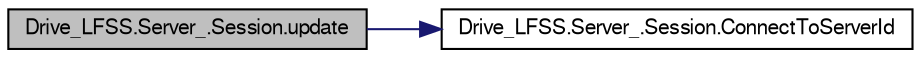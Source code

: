 digraph G
{
  bgcolor="transparent";
  edge [fontname="FreeSans",fontsize=10,labelfontname="FreeSans",labelfontsize=10];
  node [fontname="FreeSans",fontsize=10,shape=record];
  rankdir=LR;
  Node1 [label="Drive_LFSS.Server_.Session.update",height=0.2,width=0.4,color="black", fillcolor="grey75", style="filled" fontcolor="black"];
  Node1 -> Node2 [color="midnightblue",fontsize=10,style="solid",fontname="FreeSans"];
  Node2 [label="Drive_LFSS.Server_.Session.ConnectToServerId",height=0.2,width=0.4,color="black",URL="$class_drive___l_f_s_s_1_1_server___1_1_session.html#c91204c24f02e10a76cf098d64f45bbf"];
}
